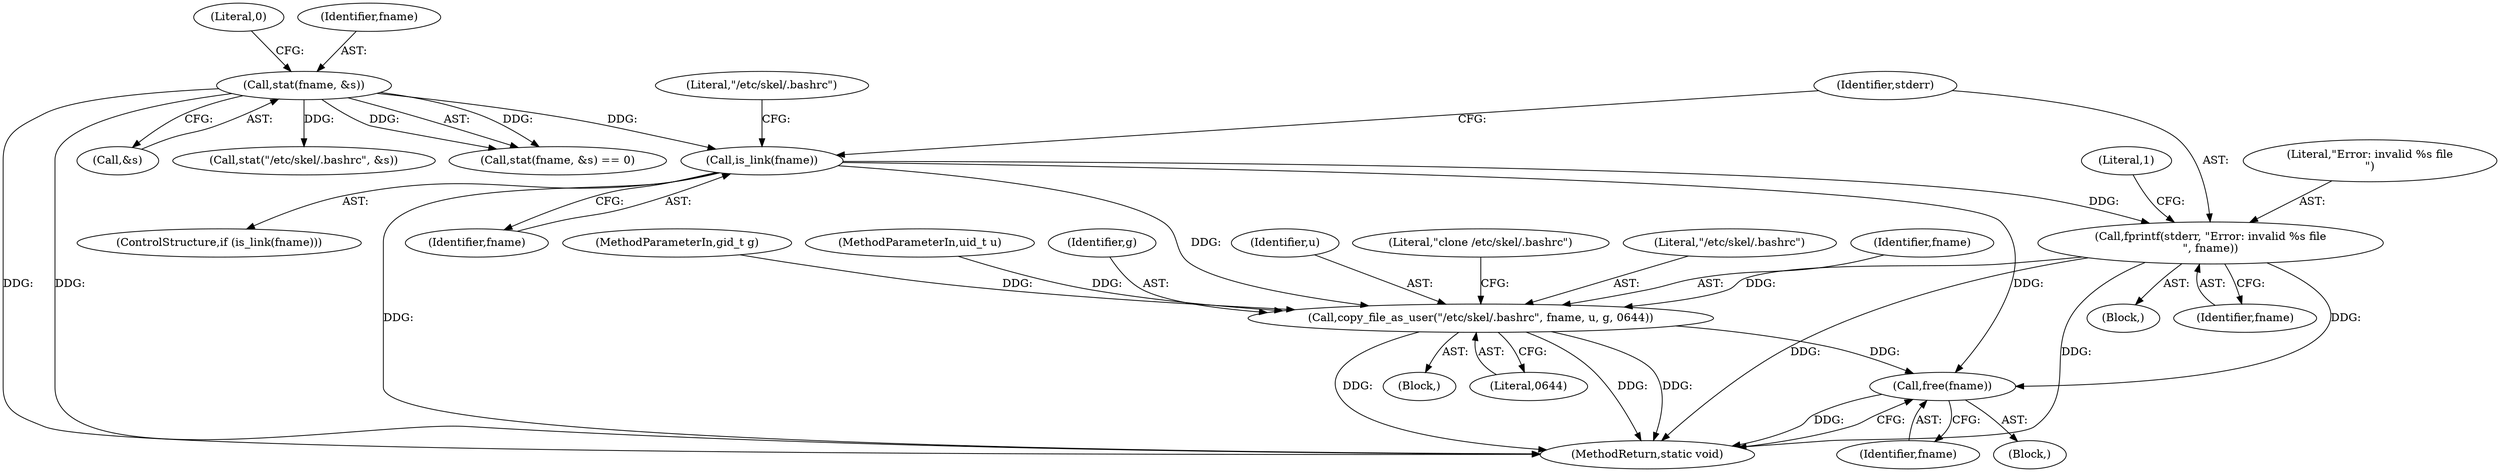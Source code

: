 digraph "0_firejail_38d418505e9ee2d326557e5639e8da49c298858f@API" {
"1000284" [label="(Call,fprintf(stderr, \"Error: invalid %s file\n\", fname))"];
"1000281" [label="(Call,is_link(fname))"];
"1000274" [label="(Call,stat(fname, &s))"];
"1000298" [label="(Call,copy_file_as_user(\"/etc/skel/.bashrc\", fname, u, g, 0644))"];
"1000306" [label="(Call,free(fname))"];
"1000285" [label="(Identifier,stderr)"];
"1000278" [label="(Literal,0)"];
"1000292" [label="(Call,stat(\"/etc/skel/.bashrc\", &s))"];
"1000307" [label="(Identifier,fname)"];
"1000287" [label="(Identifier,fname)"];
"1000281" [label="(Call,is_link(fname))"];
"1000273" [label="(Call,stat(fname, &s) == 0)"];
"1000297" [label="(Block,)"];
"1000284" [label="(Call,fprintf(stderr, \"Error: invalid %s file\n\", fname))"];
"1000303" [label="(Literal,0644)"];
"1000301" [label="(Identifier,u)"];
"1000286" [label="(Literal,\"Error: invalid %s file\n\")"];
"1000305" [label="(Literal,\"clone /etc/skel/.bashrc\")"];
"1000308" [label="(MethodReturn,static void)"];
"1000289" [label="(Literal,1)"];
"1000298" [label="(Call,copy_file_as_user(\"/etc/skel/.bashrc\", fname, u, g, 0644))"];
"1000299" [label="(Literal,\"/etc/skel/.bashrc\")"];
"1000300" [label="(Identifier,fname)"];
"1000293" [label="(Literal,\"/etc/skel/.bashrc\")"];
"1000106" [label="(MethodParameterIn,gid_t g)"];
"1000275" [label="(Identifier,fname)"];
"1000282" [label="(Identifier,fname)"];
"1000283" [label="(Block,)"];
"1000306" [label="(Call,free(fname))"];
"1000274" [label="(Call,stat(fname, &s))"];
"1000280" [label="(ControlStructure,if (is_link(fname)))"];
"1000276" [label="(Call,&s)"];
"1000105" [label="(MethodParameterIn,uid_t u)"];
"1000259" [label="(Block,)"];
"1000302" [label="(Identifier,g)"];
"1000284" -> "1000283"  [label="AST: "];
"1000284" -> "1000287"  [label="CFG: "];
"1000285" -> "1000284"  [label="AST: "];
"1000286" -> "1000284"  [label="AST: "];
"1000287" -> "1000284"  [label="AST: "];
"1000289" -> "1000284"  [label="CFG: "];
"1000284" -> "1000308"  [label="DDG: "];
"1000284" -> "1000308"  [label="DDG: "];
"1000281" -> "1000284"  [label="DDG: "];
"1000284" -> "1000298"  [label="DDG: "];
"1000284" -> "1000306"  [label="DDG: "];
"1000281" -> "1000280"  [label="AST: "];
"1000281" -> "1000282"  [label="CFG: "];
"1000282" -> "1000281"  [label="AST: "];
"1000285" -> "1000281"  [label="CFG: "];
"1000293" -> "1000281"  [label="CFG: "];
"1000281" -> "1000308"  [label="DDG: "];
"1000274" -> "1000281"  [label="DDG: "];
"1000281" -> "1000298"  [label="DDG: "];
"1000281" -> "1000306"  [label="DDG: "];
"1000274" -> "1000273"  [label="AST: "];
"1000274" -> "1000276"  [label="CFG: "];
"1000275" -> "1000274"  [label="AST: "];
"1000276" -> "1000274"  [label="AST: "];
"1000278" -> "1000274"  [label="CFG: "];
"1000274" -> "1000308"  [label="DDG: "];
"1000274" -> "1000308"  [label="DDG: "];
"1000274" -> "1000273"  [label="DDG: "];
"1000274" -> "1000273"  [label="DDG: "];
"1000274" -> "1000292"  [label="DDG: "];
"1000298" -> "1000297"  [label="AST: "];
"1000298" -> "1000303"  [label="CFG: "];
"1000299" -> "1000298"  [label="AST: "];
"1000300" -> "1000298"  [label="AST: "];
"1000301" -> "1000298"  [label="AST: "];
"1000302" -> "1000298"  [label="AST: "];
"1000303" -> "1000298"  [label="AST: "];
"1000305" -> "1000298"  [label="CFG: "];
"1000298" -> "1000308"  [label="DDG: "];
"1000298" -> "1000308"  [label="DDG: "];
"1000298" -> "1000308"  [label="DDG: "];
"1000105" -> "1000298"  [label="DDG: "];
"1000106" -> "1000298"  [label="DDG: "];
"1000298" -> "1000306"  [label="DDG: "];
"1000306" -> "1000259"  [label="AST: "];
"1000306" -> "1000307"  [label="CFG: "];
"1000307" -> "1000306"  [label="AST: "];
"1000308" -> "1000306"  [label="CFG: "];
"1000306" -> "1000308"  [label="DDG: "];
}
